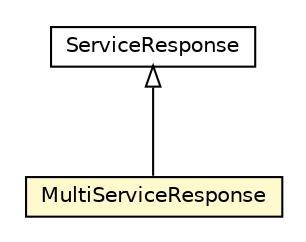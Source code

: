 #!/usr/local/bin/dot
#
# Class diagram 
# Generated by UMLGraph version R5_6-24-gf6e263 (http://www.umlgraph.org/)
#

digraph G {
	edge [fontname="Helvetica",fontsize=10,labelfontname="Helvetica",labelfontsize=10];
	node [fontname="Helvetica",fontsize=10,shape=plaintext];
	nodesep=0.25;
	ranksep=0.5;
	// org.universAAL.middleware.service.MultiServiceResponse
	c260241 [label=<<table title="org.universAAL.middleware.service.MultiServiceResponse" border="0" cellborder="1" cellspacing="0" cellpadding="2" port="p" bgcolor="lemonChiffon" href="./MultiServiceResponse.html">
		<tr><td><table border="0" cellspacing="0" cellpadding="1">
<tr><td align="center" balign="center"> MultiServiceResponse </td></tr>
		</table></td></tr>
		</table>>, URL="./MultiServiceResponse.html", fontname="Helvetica", fontcolor="black", fontsize=10.0];
	// org.universAAL.middleware.service.ServiceResponse
	c260249 [label=<<table title="org.universAAL.middleware.service.ServiceResponse" border="0" cellborder="1" cellspacing="0" cellpadding="2" port="p" href="./ServiceResponse.html">
		<tr><td><table border="0" cellspacing="0" cellpadding="1">
<tr><td align="center" balign="center"> ServiceResponse </td></tr>
		</table></td></tr>
		</table>>, URL="./ServiceResponse.html", fontname="Helvetica", fontcolor="black", fontsize=10.0];
	//org.universAAL.middleware.service.MultiServiceResponse extends org.universAAL.middleware.service.ServiceResponse
	c260249:p -> c260241:p [dir=back,arrowtail=empty];
}

